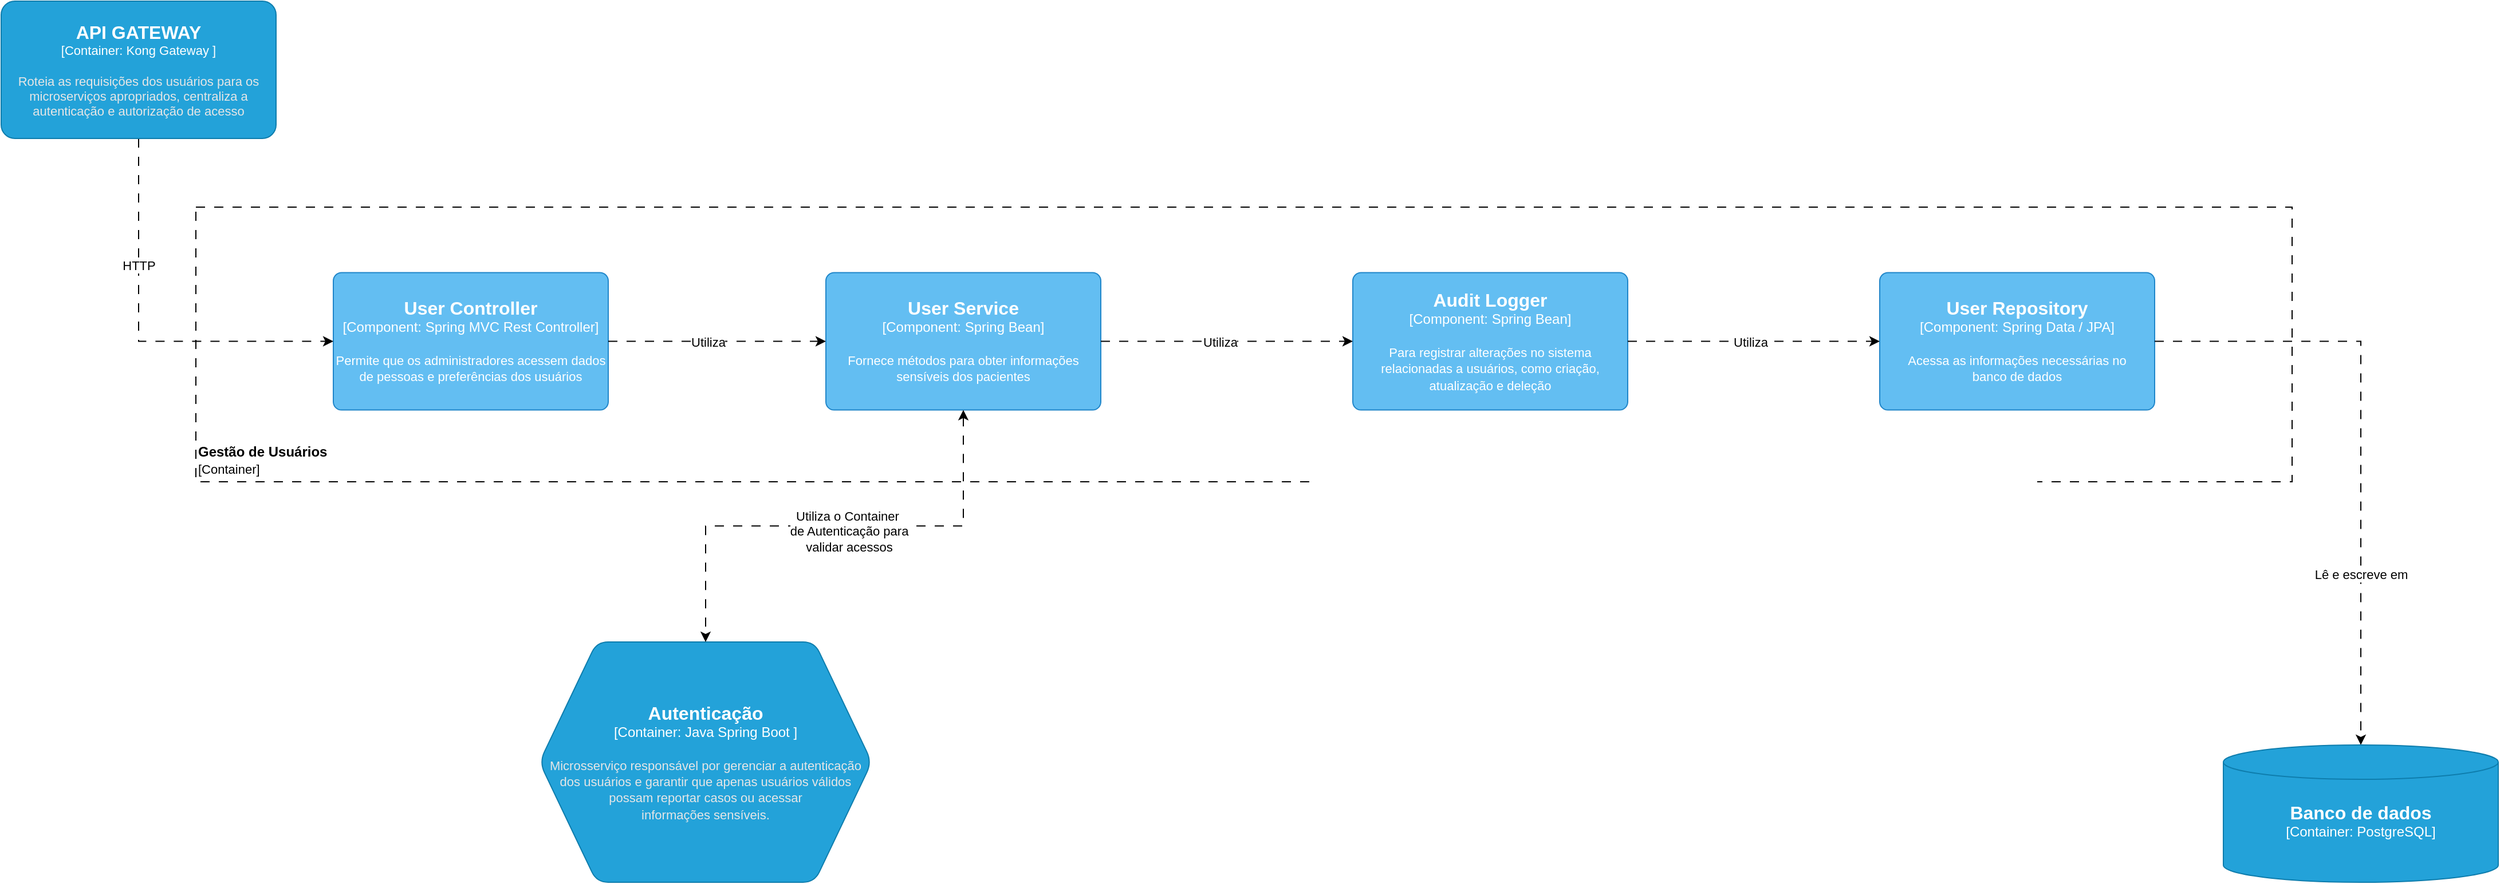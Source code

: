 <mxfile version="25.0.3">
  <diagram name="Página-1" id="mBXIS_VfY2UCuBQ31OOC">
    <mxGraphModel dx="1650" dy="1487" grid="1" gridSize="10" guides="1" tooltips="1" connect="1" arrows="1" fold="1" page="1" pageScale="1" pageWidth="850" pageHeight="1100" math="0" shadow="0">
      <root>
        <mxCell id="0" />
        <mxCell id="1" parent="0" />
        <mxCell id="Bj0zikDQ8TC-RUXwNxDH-31" value="" style="group;fillColor=none;strokeColor=default;dashed=1;dashPattern=8 8;" parent="1" vertex="1" connectable="0">
          <mxGeometry x="-350" y="-870" width="1830" height="240" as="geometry" />
        </mxCell>
        <mxCell id="Bj0zikDQ8TC-RUXwNxDH-30" value="&lt;b&gt;Gestão de Usuários&lt;/b&gt;&lt;div&gt;&lt;font style=&quot;font-size: 11px;&quot;&gt;[Container]&lt;/font&gt;&lt;/div&gt;" style="text;html=1;align=left;verticalAlign=middle;whiteSpace=wrap;rounded=0;" parent="Bj0zikDQ8TC-RUXwNxDH-31" vertex="1">
          <mxGeometry y="209.997" width="120" height="21.818" as="geometry" />
        </mxCell>
        <object placeholders="1" c4Name="User Service" c4Type="Component" c4Technology="Spring Bean" c4Description="Fornece métodos para obter informações sensíveis dos pacientes" label="&lt;font style=&quot;font-size: 16px&quot;&gt;&lt;b&gt;%c4Name%&lt;/b&gt;&lt;/font&gt;&lt;div&gt;[%c4Type%: %c4Technology%]&lt;/div&gt;&lt;br&gt;&lt;div&gt;&lt;font style=&quot;font-size: 11px&quot;&gt;%c4Description%&lt;/font&gt;&lt;/div&gt;" id="BTdbcWyXbX49fT9W2Y7Z-2">
          <mxCell style="rounded=1;whiteSpace=wrap;html=1;labelBackgroundColor=none;fillColor=#63BEF2;fontColor=#ffffff;align=center;arcSize=6;strokeColor=#2086C9;metaEdit=1;resizable=0;points=[[0.25,0,0],[0.5,0,0],[0.75,0,0],[1,0.25,0],[1,0.5,0],[1,0.75,0],[0.75,1,0],[0.5,1,0],[0.25,1,0],[0,0.75,0],[0,0.5,0],[0,0.25,0]];" vertex="1" parent="Bj0zikDQ8TC-RUXwNxDH-31">
            <mxGeometry x="550" y="57.273" width="240" height="120" as="geometry" />
          </mxCell>
        </object>
        <object placeholders="1" c4Name="Audit Logger" c4Type="Component" c4Technology="Spring Bean" c4Description="Para registrar alterações no sistema relacionadas a usuários, como criação, atualização e deleção" label="&lt;font style=&quot;font-size: 16px&quot;&gt;&lt;b&gt;%c4Name%&lt;/b&gt;&lt;/font&gt;&lt;div&gt;[%c4Type%: %c4Technology%]&lt;/div&gt;&lt;br&gt;&lt;div&gt;&lt;font style=&quot;font-size: 11px&quot;&gt;%c4Description%&lt;/font&gt;&lt;/div&gt;" id="BTdbcWyXbX49fT9W2Y7Z-3">
          <mxCell style="rounded=1;whiteSpace=wrap;html=1;labelBackgroundColor=none;fillColor=#63BEF2;fontColor=#ffffff;align=center;arcSize=6;strokeColor=#2086C9;metaEdit=1;resizable=0;points=[[0.25,0,0],[0.5,0,0],[0.75,0,0],[1,0.25,0],[1,0.5,0],[1,0.75,0],[0.75,1,0],[0.5,1,0],[0.25,1,0],[0,0.75,0],[0,0.5,0],[0,0.25,0]];" vertex="1" parent="Bj0zikDQ8TC-RUXwNxDH-31">
            <mxGeometry x="1010" y="57.273" width="240" height="120" as="geometry" />
          </mxCell>
        </object>
        <object placeholders="1" c4Name="User Repository" c4Type="Component" c4Technology="Spring Data / JPA" c4Description="Acessa as informações necessárias no&#xa;banco de dados" label="&lt;font style=&quot;font-size: 16px&quot;&gt;&lt;b&gt;%c4Name%&lt;/b&gt;&lt;/font&gt;&lt;div&gt;[%c4Type%: %c4Technology%]&lt;/div&gt;&lt;br&gt;&lt;div&gt;&lt;font style=&quot;font-size: 11px&quot;&gt;%c4Description%&lt;/font&gt;&lt;/div&gt;" id="BTdbcWyXbX49fT9W2Y7Z-4">
          <mxCell style="rounded=1;whiteSpace=wrap;html=1;labelBackgroundColor=none;fillColor=#63BEF2;fontColor=#ffffff;align=center;arcSize=6;strokeColor=#2086C9;metaEdit=1;resizable=0;points=[[0.25,0,0],[0.5,0,0],[0.75,0,0],[1,0.25,0],[1,0.5,0],[1,0.75,0],[0.75,1,0],[0.5,1,0],[0.25,1,0],[0,0.75,0],[0,0.5,0],[0,0.25,0]];" vertex="1" parent="Bj0zikDQ8TC-RUXwNxDH-31">
            <mxGeometry x="1470" y="57.273" width="240" height="120" as="geometry" />
          </mxCell>
        </object>
        <object placeholders="1" c4Name="User Controller" c4Type="Component" c4Technology="Spring MVC Rest Controller" c4Description="Permite que os administradores acessem dados de pessoas e preferências dos usuários" label="&lt;font style=&quot;font-size: 16px&quot;&gt;&lt;b&gt;%c4Name%&lt;/b&gt;&lt;/font&gt;&lt;div&gt;[%c4Type%: %c4Technology%]&lt;/div&gt;&lt;br&gt;&lt;div&gt;&lt;font style=&quot;font-size: 11px&quot;&gt;%c4Description%&lt;/font&gt;&lt;/div&gt;" id="BTdbcWyXbX49fT9W2Y7Z-1">
          <mxCell style="rounded=1;whiteSpace=wrap;html=1;labelBackgroundColor=none;fillColor=#63BEF2;fontColor=#ffffff;align=center;arcSize=6;strokeColor=#2086C9;metaEdit=1;resizable=0;points=[[0.25,0,0],[0.5,0,0],[0.75,0,0],[1,0.25,0],[1,0.5,0],[1,0.75,0],[0.75,1,0],[0.5,1,0],[0.25,1,0],[0,0.75,0],[0,0.5,0],[0,0.25,0]];" vertex="1" parent="Bj0zikDQ8TC-RUXwNxDH-31">
            <mxGeometry x="120" y="57.273" width="240" height="120" as="geometry" />
          </mxCell>
        </object>
        <mxCell id="Bj0zikDQ8TC-RUXwNxDH-9" style="edgeStyle=orthogonalEdgeStyle;rounded=0;orthogonalLoop=1;jettySize=auto;html=1;dashed=1;dashPattern=8 8;exitX=1;exitY=0.5;exitDx=0;exitDy=0;exitPerimeter=0;entryX=0;entryY=0.5;entryDx=0;entryDy=0;entryPerimeter=0;" parent="Bj0zikDQ8TC-RUXwNxDH-31" source="BTdbcWyXbX49fT9W2Y7Z-1" target="BTdbcWyXbX49fT9W2Y7Z-2" edge="1">
          <mxGeometry relative="1" as="geometry">
            <mxPoint x="380" y="90" as="sourcePoint" />
            <mxPoint x="550" y="90" as="targetPoint" />
          </mxGeometry>
        </mxCell>
        <mxCell id="Bj0zikDQ8TC-RUXwNxDH-11" value="Utiliza" style="edgeLabel;html=1;align=center;verticalAlign=middle;resizable=0;points=[];" parent="Bj0zikDQ8TC-RUXwNxDH-9" vertex="1" connectable="0">
          <mxGeometry x="-0.089" relative="1" as="geometry">
            <mxPoint as="offset" />
          </mxGeometry>
        </mxCell>
        <mxCell id="Bj0zikDQ8TC-RUXwNxDH-25" style="edgeStyle=orthogonalEdgeStyle;rounded=0;orthogonalLoop=1;jettySize=auto;html=1;dashed=1;dashPattern=8 8;exitX=1;exitY=0.5;exitDx=0;exitDy=0;exitPerimeter=0;entryX=0;entryY=0.5;entryDx=0;entryDy=0;entryPerimeter=0;" parent="Bj0zikDQ8TC-RUXwNxDH-31" source="BTdbcWyXbX49fT9W2Y7Z-2" target="BTdbcWyXbX49fT9W2Y7Z-3" edge="1">
          <mxGeometry relative="1" as="geometry">
            <mxPoint x="840" y="90" as="sourcePoint" />
            <mxPoint x="1010" y="90" as="targetPoint" />
          </mxGeometry>
        </mxCell>
        <mxCell id="Bj0zikDQ8TC-RUXwNxDH-27" value="Utiliza" style="edgeLabel;html=1;align=center;verticalAlign=middle;resizable=0;points=[];" parent="Bj0zikDQ8TC-RUXwNxDH-25" vertex="1" connectable="0">
          <mxGeometry x="-0.059" relative="1" as="geometry">
            <mxPoint as="offset" />
          </mxGeometry>
        </mxCell>
        <mxCell id="Bj0zikDQ8TC-RUXwNxDH-26" style="edgeStyle=orthogonalEdgeStyle;rounded=0;orthogonalLoop=1;jettySize=auto;html=1;dashed=1;dashPattern=8 8;exitX=1;exitY=0.5;exitDx=0;exitDy=0;exitPerimeter=0;entryX=0;entryY=0.5;entryDx=0;entryDy=0;entryPerimeter=0;" parent="Bj0zikDQ8TC-RUXwNxDH-31" source="BTdbcWyXbX49fT9W2Y7Z-3" target="BTdbcWyXbX49fT9W2Y7Z-4" edge="1">
          <mxGeometry relative="1" as="geometry">
            <mxPoint x="1300.0" y="90" as="sourcePoint" />
            <mxPoint x="1470.0" y="90" as="targetPoint" />
          </mxGeometry>
        </mxCell>
        <mxCell id="Bj0zikDQ8TC-RUXwNxDH-28" value="Utiliza" style="edgeLabel;html=1;align=center;verticalAlign=middle;resizable=0;points=[];" parent="Bj0zikDQ8TC-RUXwNxDH-26" vertex="1" connectable="0">
          <mxGeometry x="-0.029" y="2" relative="1" as="geometry">
            <mxPoint y="2" as="offset" />
          </mxGeometry>
        </mxCell>
        <mxCell id="Bj0zikDQ8TC-RUXwNxDH-3" style="edgeStyle=orthogonalEdgeStyle;rounded=0;orthogonalLoop=1;jettySize=auto;html=1;dashed=1;dashPattern=8 8;exitX=0.5;exitY=1;exitDx=0;exitDy=0;exitPerimeter=0;entryX=0;entryY=0.5;entryDx=0;entryDy=0;entryPerimeter=0;" parent="1" source="Bj0zikDQ8TC-RUXwNxDH-1" target="BTdbcWyXbX49fT9W2Y7Z-1" edge="1">
          <mxGeometry relative="1" as="geometry">
            <mxPoint x="-260.0" y="-705" as="targetPoint" />
          </mxGeometry>
        </mxCell>
        <mxCell id="Bj0zikDQ8TC-RUXwNxDH-4" value="HTTP" style="edgeLabel;html=1;align=center;verticalAlign=middle;resizable=0;points=[];" parent="Bj0zikDQ8TC-RUXwNxDH-3" vertex="1" connectable="0">
          <mxGeometry x="-0.037" y="2" relative="1" as="geometry">
            <mxPoint x="-2" y="-56" as="offset" />
          </mxGeometry>
        </mxCell>
        <object placeholders="1" c4Name="API GATEWAY" c4Type="Container" c4Technology="Kong Gateway " c4Description="Roteia as requisições dos usuários para os microserviços apropriados, centraliza a autenticação e autorização de acesso" label="&lt;font style=&quot;font-size: 16px&quot;&gt;&lt;b&gt;%c4Name%&lt;/b&gt;&lt;/font&gt;&lt;div&gt;[%c4Type%: %c4Technology%]&lt;/div&gt;&lt;br&gt;&lt;div&gt;&lt;font style=&quot;font-size: 11px&quot;&gt;&lt;font color=&quot;#E6E6E6&quot;&gt;%c4Description%&lt;/font&gt;&lt;/div&gt;" id="Bj0zikDQ8TC-RUXwNxDH-1">
          <mxCell style="rounded=1;whiteSpace=wrap;html=1;fontSize=11;labelBackgroundColor=none;fillColor=#23A2D9;fontColor=#ffffff;align=center;arcSize=10;strokeColor=#0E7DAD;metaEdit=1;resizable=0;points=[[0.25,0,0],[0.5,0,0],[0.75,0,0],[1,0.25,0],[1,0.5,0],[1,0.75,0],[0.75,1,0],[0.5,1,0],[0.25,1,0],[0,0.75,0],[0,0.5,0],[0,0.25,0]];" parent="1" vertex="1">
            <mxGeometry x="-520" y="-1050" width="240" height="120" as="geometry" />
          </mxCell>
        </object>
        <mxCell id="Bj0zikDQ8TC-RUXwNxDH-17" style="edgeStyle=orthogonalEdgeStyle;rounded=0;orthogonalLoop=1;jettySize=auto;html=1;dashed=1;dashPattern=8 8;exitX=1;exitY=0.5;exitDx=0;exitDy=0;exitPerimeter=0;" parent="1" source="BTdbcWyXbX49fT9W2Y7Z-4" target="Bj0zikDQ8TC-RUXwNxDH-13" edge="1">
          <mxGeometry relative="1" as="geometry">
            <mxPoint x="1410.0" y="-705" as="sourcePoint" />
          </mxGeometry>
        </mxCell>
        <mxCell id="Bj0zikDQ8TC-RUXwNxDH-18" value="Lê e escreve em" style="edgeLabel;html=1;align=center;verticalAlign=middle;resizable=0;points=[];" parent="Bj0zikDQ8TC-RUXwNxDH-17" vertex="1" connectable="0">
          <mxGeometry y="2" relative="1" as="geometry">
            <mxPoint x="-2" y="117" as="offset" />
          </mxGeometry>
        </mxCell>
        <object placeholders="1" c4Name="Banco de dados" c4Type="Container" c4Technology="PostgreSQL" c4Description="" label="&lt;font style=&quot;font-size: 16px&quot;&gt;&lt;b&gt;%c4Name%&lt;/b&gt;&lt;/font&gt;&lt;div&gt;[%c4Type%:&amp;nbsp;%c4Technology%]&lt;/div&gt;&lt;br&gt;&lt;div&gt;&lt;font style=&quot;font-size: 11px&quot;&gt;&lt;font color=&quot;#E6E6E6&quot;&gt;%c4Description%&lt;/font&gt;&lt;/div&gt;" id="Bj0zikDQ8TC-RUXwNxDH-13">
          <mxCell style="shape=cylinder3;size=15;whiteSpace=wrap;html=1;boundedLbl=1;rounded=0;labelBackgroundColor=none;fillColor=#23A2D9;fontSize=12;fontColor=#ffffff;align=center;strokeColor=#0E7DAD;metaEdit=1;points=[[0.5,0,0],[1,0.25,0],[1,0.5,0],[1,0.75,0],[0.5,1,0],[0,0.75,0],[0,0.5,0],[0,0.25,0]];resizable=0;" parent="1" vertex="1">
            <mxGeometry x="1420" y="-400" width="240" height="120" as="geometry" />
          </mxCell>
        </object>
        <object placeholders="1" c4Name="Autenticação" c4Type="Container" c4Technology="Java Spring Boot " c4Description="Microsserviço responsável por gerenciar a autenticação dos usuários e garantir que apenas usuários válidos possam reportar casos ou acessar&#xa;informações sensíveis." label="&lt;font style=&quot;font-size: 16px&quot;&gt;&lt;b&gt;%c4Name%&lt;/b&gt;&lt;/font&gt;&lt;div&gt;[%c4Type%:&amp;nbsp;%c4Technology%]&lt;/div&gt;&lt;br&gt;&lt;div&gt;&lt;font style=&quot;font-size: 11px&quot;&gt;&lt;font color=&quot;#E6E6E6&quot;&gt;%c4Description%&lt;/font&gt;&lt;/div&gt;" id="Bj0zikDQ8TC-RUXwNxDH-19">
          <mxCell style="shape=hexagon;size=50;perimeter=hexagonPerimeter2;whiteSpace=wrap;html=1;fixedSize=1;rounded=1;labelBackgroundColor=none;fillColor=#23A2D9;fontSize=12;fontColor=#ffffff;align=center;strokeColor=#0E7DAD;metaEdit=1;points=[[0.5,0,0],[1,0.25,0],[1,0.5,0],[1,0.75,0],[0.5,1,0],[0,0.75,0],[0,0.5,0],[0,0.25,0]];resizable=1;movable=1;rotatable=1;deletable=1;editable=1;locked=0;connectable=1;" parent="1" vertex="1">
            <mxGeometry x="-50" y="-490" width="290" height="210" as="geometry" />
          </mxCell>
        </object>
        <mxCell id="BTdbcWyXbX49fT9W2Y7Z-5" style="edgeStyle=orthogonalEdgeStyle;rounded=0;orthogonalLoop=1;jettySize=auto;html=1;entryX=0.5;entryY=0;entryDx=0;entryDy=0;entryPerimeter=0;dashed=1;dashPattern=8 8;startArrow=classic;startFill=1;" edge="1" parent="1" source="BTdbcWyXbX49fT9W2Y7Z-2" target="Bj0zikDQ8TC-RUXwNxDH-19">
          <mxGeometry relative="1" as="geometry" />
        </mxCell>
        <mxCell id="BTdbcWyXbX49fT9W2Y7Z-6" value="&#xa;&lt;span style=&quot;color: rgb(0, 0, 0); font-family: Helvetica; font-size: 11px; font-style: normal; font-variant-ligatures: normal; font-variant-caps: normal; font-weight: 400; letter-spacing: normal; orphans: 2; text-align: center; text-indent: 0px; text-transform: none; widows: 2; word-spacing: 0px; -webkit-text-stroke-width: 0px; white-space: nowrap; background-color: rgb(255, 255, 255); text-decoration-thickness: initial; text-decoration-style: initial; text-decoration-color: initial; display: inline !important; float: none;&quot;&gt;Utiliza o Container&amp;nbsp;&lt;/span&gt;&lt;div style=&quot;forced-color-adjust: none; color: rgb(0, 0, 0); font-family: Helvetica; font-size: 11px; font-style: normal; font-variant-ligatures: normal; font-variant-caps: normal; font-weight: 400; letter-spacing: normal; orphans: 2; text-align: center; text-indent: 0px; text-transform: none; widows: 2; word-spacing: 0px; -webkit-text-stroke-width: 0px; white-space: nowrap; text-decoration-thickness: initial; text-decoration-style: initial; text-decoration-color: initial;&quot;&gt;de Autenticação para&lt;/div&gt;&lt;div style=&quot;forced-color-adjust: none; color: rgb(0, 0, 0); font-family: Helvetica; font-size: 11px; font-style: normal; font-variant-ligatures: normal; font-variant-caps: normal; font-weight: 400; letter-spacing: normal; orphans: 2; text-align: center; text-indent: 0px; text-transform: none; widows: 2; word-spacing: 0px; -webkit-text-stroke-width: 0px; white-space: nowrap; text-decoration-thickness: initial; text-decoration-style: initial; text-decoration-color: initial;&quot;&gt;validar acessos&lt;/div&gt;&#xa;&#xa;" style="edgeLabel;html=1;align=center;verticalAlign=middle;resizable=0;points=[];" vertex="1" connectable="0" parent="BTdbcWyXbX49fT9W2Y7Z-5">
          <mxGeometry x="-0.211" y="1" relative="1" as="geometry">
            <mxPoint x="-33" y="10" as="offset" />
          </mxGeometry>
        </mxCell>
      </root>
    </mxGraphModel>
  </diagram>
</mxfile>
